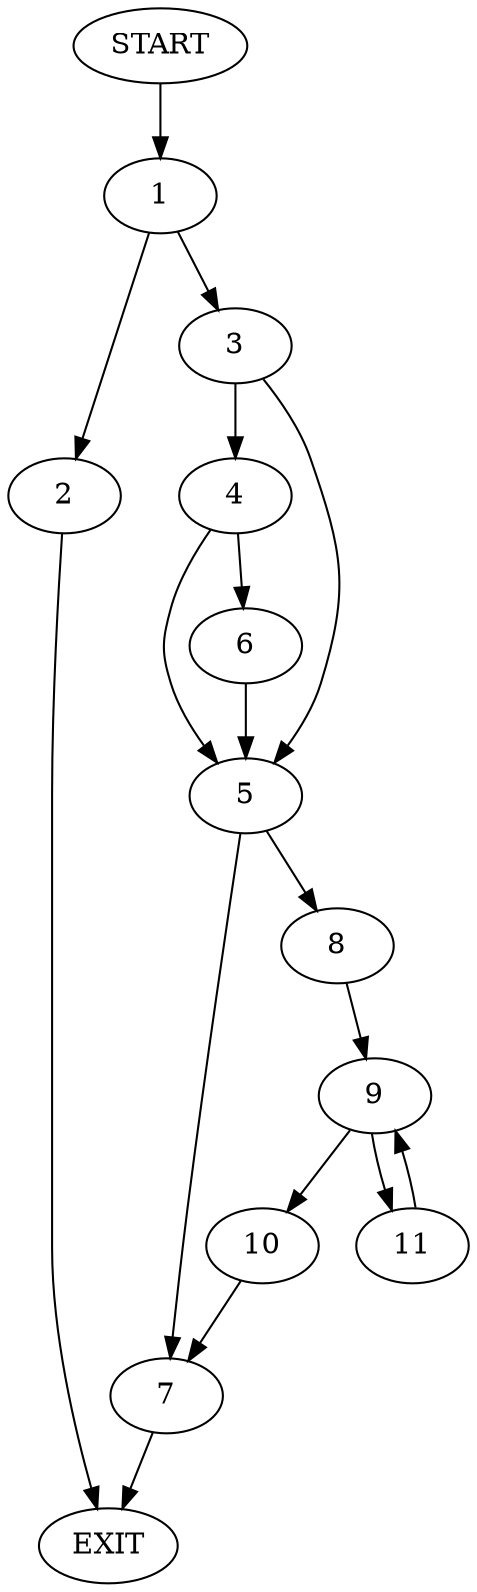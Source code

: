 digraph {
0 [label="START"]
12 [label="EXIT"]
0 -> 1
1 -> 2
1 -> 3
2 -> 12
3 -> 4
3 -> 5
4 -> 5
4 -> 6
5 -> 7
5 -> 8
6 -> 5
7 -> 12
8 -> 9
9 -> 10
9 -> 11
10 -> 7
11 -> 9
}

